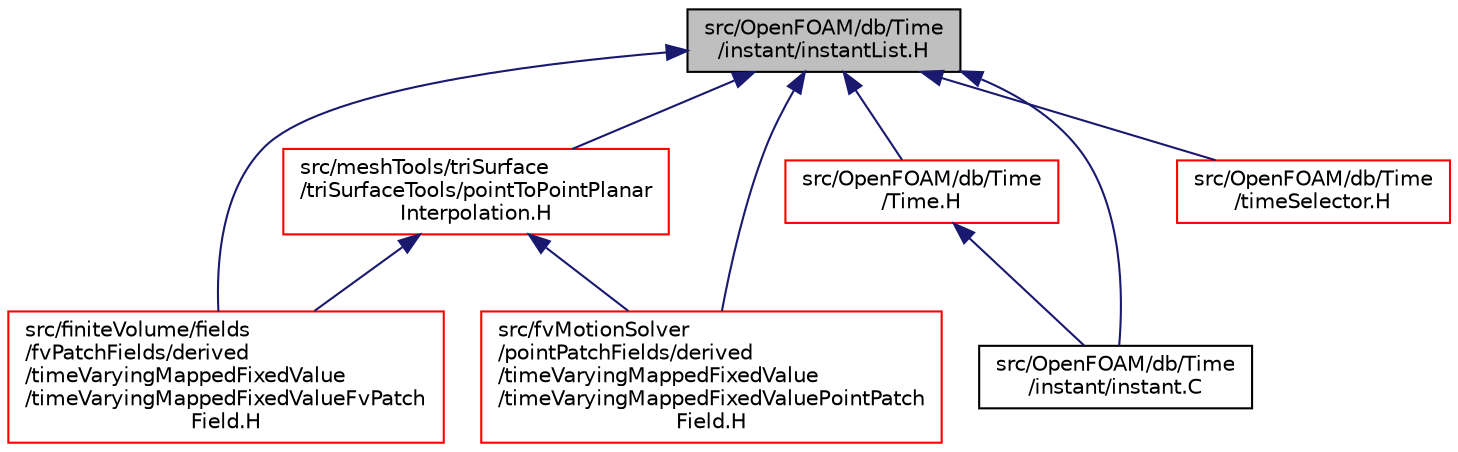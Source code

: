 digraph "src/OpenFOAM/db/Time/instant/instantList.H"
{
  bgcolor="transparent";
  edge [fontname="Helvetica",fontsize="10",labelfontname="Helvetica",labelfontsize="10"];
  node [fontname="Helvetica",fontsize="10",shape=record];
  Node62 [label="src/OpenFOAM/db/Time\l/instant/instantList.H",height=0.2,width=0.4,color="black", fillcolor="grey75", style="filled", fontcolor="black"];
  Node62 -> Node63 [dir="back",color="midnightblue",fontsize="10",style="solid",fontname="Helvetica"];
  Node63 [label="src/finiteVolume/fields\l/fvPatchFields/derived\l/timeVaryingMappedFixedValue\l/timeVaryingMappedFixedValueFvPatch\lField.H",height=0.2,width=0.4,color="red",URL="$a02444.html"];
  Node62 -> Node67 [dir="back",color="midnightblue",fontsize="10",style="solid",fontname="Helvetica"];
  Node67 [label="src/fvMotionSolver\l/pointPatchFields/derived\l/timeVaryingMappedFixedValue\l/timeVaryingMappedFixedValuePointPatch\lField.H",height=0.2,width=0.4,color="red",URL="$a05207.html"];
  Node62 -> Node71 [dir="back",color="midnightblue",fontsize="10",style="solid",fontname="Helvetica"];
  Node71 [label="src/meshTools/triSurface\l/triSurfaceTools/pointToPointPlanar\lInterpolation.H",height=0.2,width=0.4,color="red",URL="$a08948.html"];
  Node71 -> Node63 [dir="back",color="midnightblue",fontsize="10",style="solid",fontname="Helvetica"];
  Node71 -> Node67 [dir="back",color="midnightblue",fontsize="10",style="solid",fontname="Helvetica"];
  Node62 -> Node74 [dir="back",color="midnightblue",fontsize="10",style="solid",fontname="Helvetica"];
  Node74 [label="src/OpenFOAM/db/Time\l/Time.H",height=0.2,width=0.4,color="red",URL="$a10025.html"];
  Node74 -> Node433 [dir="back",color="midnightblue",fontsize="10",style="solid",fontname="Helvetica"];
  Node433 [label="src/OpenFOAM/db/Time\l/instant/instant.C",height=0.2,width=0.4,color="black",URL="$a10007.html"];
  Node62 -> Node433 [dir="back",color="midnightblue",fontsize="10",style="solid",fontname="Helvetica"];
  Node62 -> Node624 [dir="back",color="midnightblue",fontsize="10",style="solid",fontname="Helvetica"];
  Node624 [label="src/OpenFOAM/db/Time\l/timeSelector.H",height=0.2,width=0.4,color="red",URL="$a10040.html"];
}
